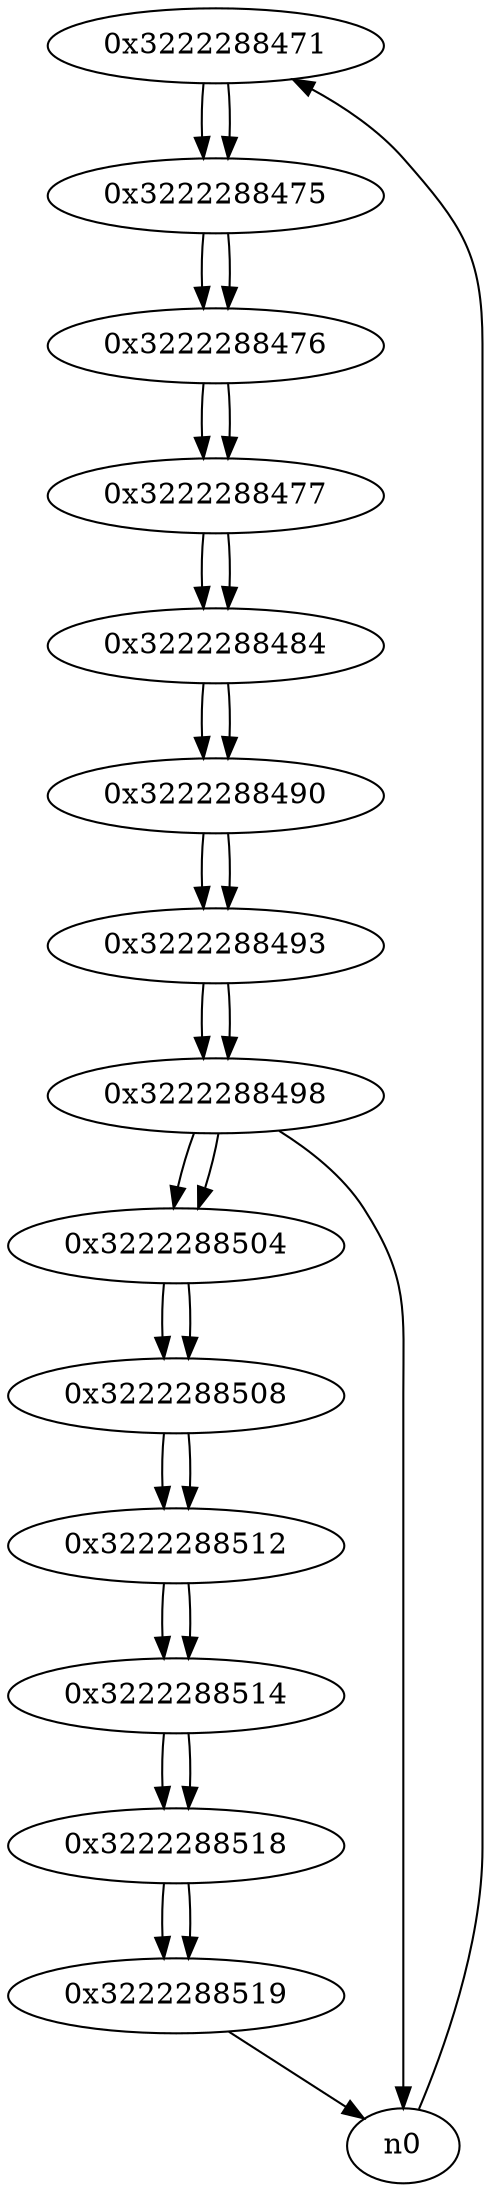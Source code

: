 digraph G{
/* nodes */
  n1 [label="0x3222288471"]
  n2 [label="0x3222288475"]
  n3 [label="0x3222288476"]
  n4 [label="0x3222288477"]
  n5 [label="0x3222288484"]
  n6 [label="0x3222288490"]
  n7 [label="0x3222288493"]
  n8 [label="0x3222288498"]
  n9 [label="0x3222288504"]
  n10 [label="0x3222288508"]
  n11 [label="0x3222288512"]
  n12 [label="0x3222288514"]
  n13 [label="0x3222288518"]
  n14 [label="0x3222288519"]
/* edges */
n1 -> n2;
n0 -> n1;
n2 -> n3;
n1 -> n2;
n3 -> n4;
n2 -> n3;
n4 -> n5;
n3 -> n4;
n5 -> n6;
n4 -> n5;
n6 -> n7;
n5 -> n6;
n7 -> n8;
n6 -> n7;
n8 -> n9;
n8 -> n0;
n7 -> n8;
n9 -> n10;
n8 -> n9;
n10 -> n11;
n9 -> n10;
n11 -> n12;
n10 -> n11;
n12 -> n13;
n11 -> n12;
n13 -> n14;
n12 -> n13;
n14 -> n0;
n13 -> n14;
}
